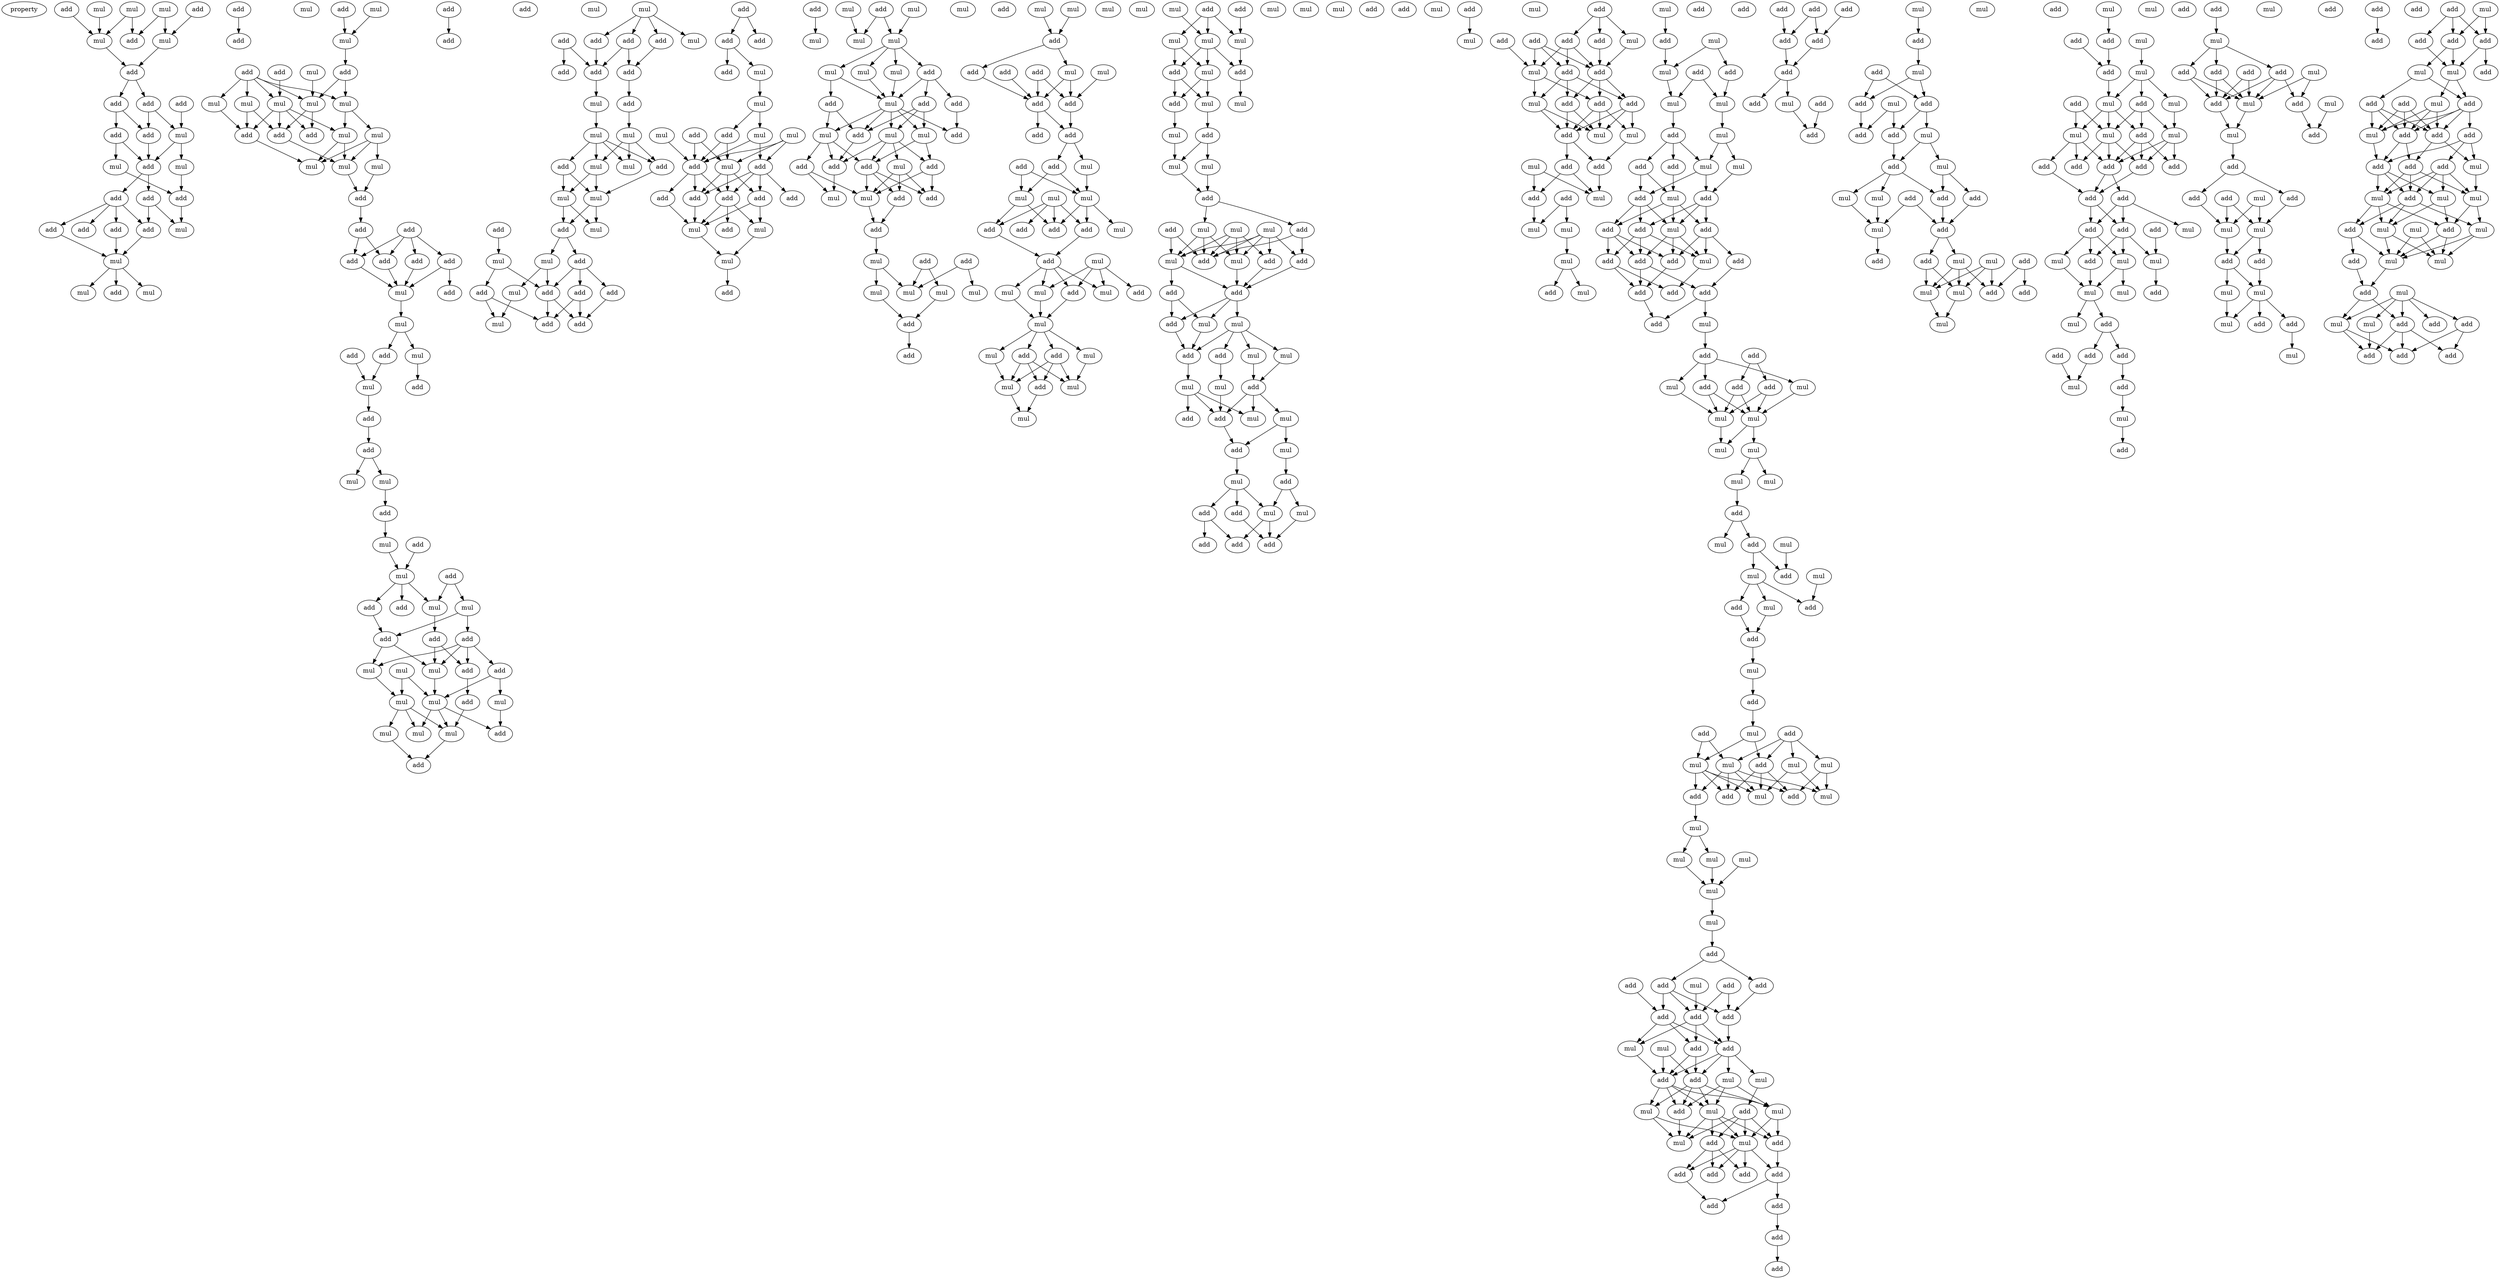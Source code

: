 digraph {
    node [fontcolor=black]
    property [mul=2,lf=1.0]
    0 [ label = add ];
    1 [ label = mul ];
    2 [ label = add ];
    3 [ label = mul ];
    4 [ label = mul ];
    5 [ label = add ];
    6 [ label = mul ];
    7 [ label = mul ];
    8 [ label = add ];
    9 [ label = add ];
    10 [ label = add ];
    11 [ label = add ];
    12 [ label = add ];
    13 [ label = add ];
    14 [ label = add ];
    15 [ label = mul ];
    16 [ label = add ];
    17 [ label = mul ];
    18 [ label = add ];
    19 [ label = mul ];
    20 [ label = add ];
    21 [ label = add ];
    22 [ label = add ];
    23 [ label = add ];
    24 [ label = add ];
    25 [ label = add ];
    26 [ label = mul ];
    27 [ label = add ];
    28 [ label = mul ];
    29 [ label = mul ];
    30 [ label = add ];
    31 [ label = mul ];
    32 [ label = add ];
    33 [ label = mul ];
    34 [ label = mul ];
    35 [ label = mul ];
    36 [ label = mul ];
    37 [ label = add ];
    38 [ label = add ];
    39 [ label = add ];
    40 [ label = mul ];
    41 [ label = mul ];
    42 [ label = mul ];
    43 [ label = mul ];
    44 [ label = mul ];
    45 [ label = add ];
    46 [ label = mul ];
    47 [ label = add ];
    48 [ label = mul ];
    49 [ label = add ];
    50 [ label = mul ];
    51 [ label = mul ];
    52 [ label = mul ];
    53 [ label = add ];
    54 [ label = add ];
    55 [ label = add ];
    56 [ label = add ];
    57 [ label = add ];
    58 [ label = add ];
    59 [ label = add ];
    60 [ label = mul ];
    61 [ label = add ];
    62 [ label = mul ];
    63 [ label = add ];
    64 [ label = mul ];
    65 [ label = add ];
    66 [ label = add ];
    67 [ label = add ];
    68 [ label = mul ];
    69 [ label = add ];
    70 [ label = add ];
    71 [ label = add ];
    72 [ label = mul ];
    73 [ label = add ];
    74 [ label = mul ];
    75 [ label = add ];
    76 [ label = add ];
    77 [ label = mul ];
    78 [ label = mul ];
    79 [ label = mul ];
    80 [ label = add ];
    81 [ label = mul ];
    82 [ label = add ];
    83 [ label = mul ];
    84 [ label = add ];
    85 [ label = add ];
    86 [ label = add ];
    87 [ label = add ];
    88 [ label = mul ];
    89 [ label = mul ];
    90 [ label = mul ];
    91 [ label = add ];
    92 [ label = add ];
    93 [ label = mul ];
    94 [ label = mul ];
    95 [ label = mul ];
    96 [ label = add ];
    97 [ label = mul ];
    98 [ label = mul ];
    99 [ label = mul ];
    100 [ label = add ];
    101 [ label = add ];
    102 [ label = mul ];
    103 [ label = add ];
    104 [ label = add ];
    105 [ label = add ];
    106 [ label = add ];
    107 [ label = mul ];
    108 [ label = add ];
    109 [ label = add ];
    110 [ label = add ];
    111 [ label = mul ];
    112 [ label = add ];
    113 [ label = mul ];
    114 [ label = mul ];
    115 [ label = mul ];
    116 [ label = add ];
    117 [ label = mul ];
    118 [ label = add ];
    119 [ label = mul ];
    120 [ label = mul ];
    121 [ label = add ];
    122 [ label = add ];
    123 [ label = mul ];
    124 [ label = mul ];
    125 [ label = mul ];
    126 [ label = add ];
    127 [ label = mul ];
    128 [ label = add ];
    129 [ label = add ];
    130 [ label = add ];
    131 [ label = add ];
    132 [ label = mul ];
    133 [ label = add ];
    134 [ label = add ];
    135 [ label = add ];
    136 [ label = add ];
    137 [ label = add ];
    138 [ label = add ];
    139 [ label = add ];
    140 [ label = mul ];
    141 [ label = mul ];
    142 [ label = mul ];
    143 [ label = add ];
    144 [ label = mul ];
    145 [ label = add ];
    146 [ label = mul ];
    147 [ label = mul ];
    148 [ label = add ];
    149 [ label = add ];
    150 [ label = mul ];
    151 [ label = add ];
    152 [ label = add ];
    153 [ label = add ];
    154 [ label = add ];
    155 [ label = add ];
    156 [ label = mul ];
    157 [ label = mul ];
    158 [ label = add ];
    159 [ label = mul ];
    160 [ label = add ];
    161 [ label = mul ];
    162 [ label = add ];
    163 [ label = mul ];
    164 [ label = mul ];
    165 [ label = mul ];
    166 [ label = mul ];
    167 [ label = add ];
    168 [ label = mul ];
    169 [ label = mul ];
    170 [ label = add ];
    171 [ label = add ];
    172 [ label = mul ];
    173 [ label = add ];
    174 [ label = add ];
    175 [ label = mul ];
    176 [ label = mul ];
    177 [ label = add ];
    178 [ label = mul ];
    179 [ label = add ];
    180 [ label = add ];
    181 [ label = mul ];
    182 [ label = add ];
    183 [ label = add ];
    184 [ label = add ];
    185 [ label = add ];
    186 [ label = mul ];
    187 [ label = mul ];
    188 [ label = add ];
    189 [ label = mul ];
    190 [ label = mul ];
    191 [ label = add ];
    192 [ label = add ];
    193 [ label = mul ];
    194 [ label = mul ];
    195 [ label = mul ];
    196 [ label = mul ];
    197 [ label = add ];
    198 [ label = add ];
    199 [ label = add ];
    200 [ label = mul ];
    201 [ label = mul ];
    202 [ label = mul ];
    203 [ label = add ];
    204 [ label = add ];
    205 [ label = add ];
    206 [ label = mul ];
    207 [ label = add ];
    208 [ label = mul ];
    209 [ label = add ];
    210 [ label = add ];
    211 [ label = add ];
    212 [ label = add ];
    213 [ label = add ];
    214 [ label = add ];
    215 [ label = mul ];
    216 [ label = mul ];
    217 [ label = mul ];
    218 [ label = mul ];
    219 [ label = mul ];
    220 [ label = add ];
    221 [ label = mul ];
    222 [ label = add ];
    223 [ label = add ];
    224 [ label = add ];
    225 [ label = mul ];
    226 [ label = add ];
    227 [ label = mul ];
    228 [ label = mul ];
    229 [ label = add ];
    230 [ label = add ];
    231 [ label = mul ];
    232 [ label = mul ];
    233 [ label = mul ];
    234 [ label = mul ];
    235 [ label = add ];
    236 [ label = add ];
    237 [ label = mul ];
    238 [ label = mul ];
    239 [ label = add ];
    240 [ label = mul ];
    241 [ label = mul ];
    242 [ label = add ];
    243 [ label = add ];
    244 [ label = mul ];
    245 [ label = mul ];
    246 [ label = mul ];
    247 [ label = mul ];
    248 [ label = add ];
    249 [ label = mul ];
    250 [ label = add ];
    251 [ label = mul ];
    252 [ label = mul ];
    253 [ label = mul ];
    254 [ label = add ];
    255 [ label = add ];
    256 [ label = mul ];
    257 [ label = mul ];
    258 [ label = mul ];
    259 [ label = mul ];
    260 [ label = add ];
    261 [ label = mul ];
    262 [ label = add ];
    263 [ label = mul ];
    264 [ label = mul ];
    265 [ label = add ];
    266 [ label = mul ];
    267 [ label = add ];
    268 [ label = add ];
    269 [ label = add ];
    270 [ label = mul ];
    271 [ label = add ];
    272 [ label = add ];
    273 [ label = mul ];
    274 [ label = mul ];
    275 [ label = add ];
    276 [ label = mul ];
    277 [ label = mul ];
    278 [ label = add ];
    279 [ label = add ];
    280 [ label = add ];
    281 [ label = mul ];
    282 [ label = add ];
    283 [ label = mul ];
    284 [ label = add ];
    285 [ label = mul ];
    286 [ label = add ];
    287 [ label = mul ];
    288 [ label = add ];
    289 [ label = mul ];
    290 [ label = mul ];
    291 [ label = add ];
    292 [ label = add ];
    293 [ label = add ];
    294 [ label = mul ];
    295 [ label = add ];
    296 [ label = mul ];
    297 [ label = add ];
    298 [ label = add ];
    299 [ label = add ];
    300 [ label = mul ];
    301 [ label = add ];
    302 [ label = mul ];
    303 [ label = mul ];
    304 [ label = add ];
    305 [ label = add ];
    306 [ label = add ];
    307 [ label = mul ];
    308 [ label = add ];
    309 [ label = add ];
    310 [ label = add ];
    311 [ label = add ];
    312 [ label = mul ];
    313 [ label = mul ];
    314 [ label = add ];
    315 [ label = add ];
    316 [ label = add ];
    317 [ label = add ];
    318 [ label = mul ];
    319 [ label = mul ];
    320 [ label = mul ];
    321 [ label = add ];
    322 [ label = add ];
    323 [ label = add ];
    324 [ label = mul ];
    325 [ label = add ];
    326 [ label = mul ];
    327 [ label = mul ];
    328 [ label = mul ];
    329 [ label = add ];
    330 [ label = mul ];
    331 [ label = mul ];
    332 [ label = add ];
    333 [ label = mul ];
    334 [ label = add ];
    335 [ label = add ];
    336 [ label = mul ];
    337 [ label = mul ];
    338 [ label = mul ];
    339 [ label = add ];
    340 [ label = mul ];
    341 [ label = add ];
    342 [ label = mul ];
    343 [ label = mul ];
    344 [ label = add ];
    345 [ label = add ];
    346 [ label = mul ];
    347 [ label = add ];
    348 [ label = mul ];
    349 [ label = add ];
    350 [ label = add ];
    351 [ label = add ];
    352 [ label = add ];
    353 [ label = mul ];
    354 [ label = add ];
    355 [ label = add ];
    356 [ label = add ];
    357 [ label = add ];
    358 [ label = add ];
    359 [ label = add ];
    360 [ label = mul ];
    361 [ label = add ];
    362 [ label = add ];
    363 [ label = add ];
    364 [ label = add ];
    365 [ label = add ];
    366 [ label = add ];
    367 [ label = mul ];
    368 [ label = mul ];
    369 [ label = mul ];
    370 [ label = mul ];
    371 [ label = mul ];
    372 [ label = mul ];
    373 [ label = mul ];
    374 [ label = mul ];
    375 [ label = add ];
    376 [ label = mul ];
    377 [ label = mul ];
    378 [ label = add ];
    379 [ label = mul ];
    380 [ label = mul ];
    381 [ label = add ];
    382 [ label = add ];
    383 [ label = mul ];
    384 [ label = add ];
    385 [ label = add ];
    386 [ label = add ];
    387 [ label = mul ];
    388 [ label = add ];
    389 [ label = add ];
    390 [ label = add ];
    391 [ label = mul ];
    392 [ label = add ];
    393 [ label = mul ];
    394 [ label = mul ];
    395 [ label = mul ];
    396 [ label = mul ];
    397 [ label = add ];
    398 [ label = add ];
    399 [ label = mul ];
    400 [ label = add ];
    401 [ label = mul ];
    402 [ label = mul ];
    403 [ label = mul ];
    404 [ label = mul ];
    405 [ label = mul ];
    406 [ label = mul ];
    407 [ label = add ];
    408 [ label = mul ];
    409 [ label = add ];
    410 [ label = add ];
    411 [ label = mul ];
    412 [ label = add ];
    413 [ label = add ];
    414 [ label = add ];
    415 [ label = add ];
    416 [ label = add ];
    417 [ label = add ];
    418 [ label = mul ];
    419 [ label = mul ];
    420 [ label = add ];
    421 [ label = add ];
    422 [ label = mul ];
    423 [ label = add ];
    424 [ label = mul ];
    425 [ label = add ];
    426 [ label = add ];
    427 [ label = mul ];
    428 [ label = mul ];
    429 [ label = add ];
    430 [ label = mul ];
    431 [ label = mul ];
    432 [ label = add ];
    433 [ label = add ];
    434 [ label = mul ];
    435 [ label = add ];
    436 [ label = add ];
    437 [ label = add ];
    438 [ label = add ];
    439 [ label = add ];
    440 [ label = add ];
    441 [ label = add ];
    442 [ label = add ];
    443 [ label = add ];
    444 [ label = add ];
    445 [ label = add ];
    446 [ label = add ];
    447 [ label = add ];
    448 [ label = add ];
    449 [ label = add ];
    450 [ label = add ];
    451 [ label = mul ];
    452 [ label = mul ];
    453 [ label = add ];
    454 [ label = add ];
    455 [ label = add ];
    456 [ label = mul ];
    457 [ label = mul ];
    458 [ label = add ];
    459 [ label = add ];
    460 [ label = add ];
    461 [ label = mul ];
    462 [ label = add ];
    463 [ label = mul ];
    464 [ label = add ];
    465 [ label = add ];
    466 [ label = mul ];
    467 [ label = mul ];
    468 [ label = add ];
    469 [ label = add ];
    470 [ label = mul ];
    471 [ label = add ];
    472 [ label = add ];
    473 [ label = mul ];
    474 [ label = add ];
    475 [ label = mul ];
    476 [ label = mul ];
    477 [ label = add ];
    478 [ label = add ];
    479 [ label = mul ];
    480 [ label = add ];
    481 [ label = add ];
    482 [ label = mul ];
    483 [ label = mul ];
    484 [ label = mul ];
    485 [ label = mul ];
    486 [ label = add ];
    487 [ label = mul ];
    488 [ label = add ];
    489 [ label = add ];
    490 [ label = mul ];
    491 [ label = mul ];
    492 [ label = add ];
    493 [ label = mul ];
    494 [ label = add ];
    495 [ label = mul ];
    496 [ label = add ];
    497 [ label = mul ];
    498 [ label = mul ];
    499 [ label = add ];
    500 [ label = add ];
    501 [ label = add ];
    502 [ label = add ];
    503 [ label = add ];
    504 [ label = add ];
    505 [ label = add ];
    506 [ label = mul ];
    507 [ label = add ];
    508 [ label = add ];
    509 [ label = add ];
    510 [ label = mul ];
    511 [ label = mul ];
    512 [ label = add ];
    513 [ label = mul ];
    514 [ label = mul ];
    515 [ label = mul ];
    516 [ label = add ];
    517 [ label = mul ];
    518 [ label = add ];
    519 [ label = add ];
    520 [ label = add ];
    521 [ label = add ];
    522 [ label = add ];
    523 [ label = mul ];
    524 [ label = add ];
    525 [ label = mul ];
    526 [ label = add ];
    527 [ label = add ];
    528 [ label = mul ];
    529 [ label = add ];
    530 [ label = add ];
    531 [ label = add ];
    532 [ label = add ];
    533 [ label = mul ];
    534 [ label = add ];
    535 [ label = add ];
    536 [ label = mul ];
    537 [ label = mul ];
    538 [ label = add ];
    539 [ label = mul ];
    540 [ label = add ];
    541 [ label = add ];
    542 [ label = mul ];
    543 [ label = add ];
    544 [ label = add ];
    545 [ label = mul ];
    546 [ label = mul ];
    547 [ label = add ];
    548 [ label = add ];
    549 [ label = mul ];
    550 [ label = mul ];
    551 [ label = mul ];
    552 [ label = mul ];
    553 [ label = add ];
    554 [ label = add ];
    555 [ label = mul ];
    556 [ label = add ];
    557 [ label = add ];
    558 [ label = add ];
    559 [ label = add ];
    560 [ label = add ];
    561 [ label = mul ];
    562 [ label = add ];
    563 [ label = add ];
    564 [ label = add ];
    565 [ label = mul ];
    566 [ label = mul ];
    567 [ label = add ];
    568 [ label = add ];
    569 [ label = add ];
    570 [ label = add ];
    571 [ label = mul ];
    572 [ label = mul ];
    573 [ label = add ];
    574 [ label = add ];
    575 [ label = add ];
    576 [ label = mul ];
    577 [ label = add ];
    578 [ label = add ];
    579 [ label = add ];
    580 [ label = mul ];
    581 [ label = add ];
    582 [ label = mul ];
    583 [ label = mul ];
    584 [ label = mul ];
    585 [ label = mul ];
    586 [ label = mul ];
    587 [ label = add ];
    588 [ label = add ];
    589 [ label = mul ];
    590 [ label = add ];
    591 [ label = mul ];
    592 [ label = add ];
    593 [ label = mul ];
    594 [ label = add ];
    595 [ label = mul ];
    596 [ label = add ];
    597 [ label = add ];
    598 [ label = mul ];
    599 [ label = add ];
    600 [ label = add ];
    601 [ label = add ];
    0 -> 6 [ name = 0 ];
    1 -> 7 [ name = 1 ];
    2 -> 7 [ name = 2 ];
    3 -> 5 [ name = 3 ];
    3 -> 6 [ name = 4 ];
    4 -> 5 [ name = 5 ];
    4 -> 7 [ name = 6 ];
    6 -> 8 [ name = 7 ];
    7 -> 8 [ name = 8 ];
    8 -> 10 [ name = 9 ];
    8 -> 11 [ name = 10 ];
    9 -> 15 [ name = 11 ];
    10 -> 14 [ name = 12 ];
    10 -> 16 [ name = 13 ];
    11 -> 14 [ name = 14 ];
    11 -> 15 [ name = 15 ];
    12 -> 13 [ name = 16 ];
    14 -> 18 [ name = 17 ];
    15 -> 18 [ name = 18 ];
    15 -> 19 [ name = 19 ];
    16 -> 17 [ name = 20 ];
    16 -> 18 [ name = 21 ];
    17 -> 21 [ name = 22 ];
    18 -> 20 [ name = 23 ];
    18 -> 22 [ name = 24 ];
    19 -> 21 [ name = 25 ];
    20 -> 23 [ name = 26 ];
    20 -> 26 [ name = 27 ];
    21 -> 26 [ name = 28 ];
    22 -> 23 [ name = 29 ];
    22 -> 24 [ name = 30 ];
    22 -> 25 [ name = 31 ];
    22 -> 27 [ name = 32 ];
    23 -> 28 [ name = 33 ];
    24 -> 28 [ name = 34 ];
    25 -> 28 [ name = 35 ];
    28 -> 31 [ name = 36 ];
    28 -> 32 [ name = 37 ];
    28 -> 33 [ name = 38 ];
    30 -> 35 [ name = 39 ];
    34 -> 35 [ name = 40 ];
    35 -> 37 [ name = 41 ];
    36 -> 43 [ name = 42 ];
    37 -> 41 [ name = 43 ];
    37 -> 43 [ name = 44 ];
    38 -> 42 [ name = 45 ];
    39 -> 40 [ name = 46 ];
    39 -> 41 [ name = 47 ];
    39 -> 42 [ name = 48 ];
    39 -> 43 [ name = 49 ];
    39 -> 44 [ name = 50 ];
    40 -> 49 [ name = 51 ];
    41 -> 46 [ name = 52 ];
    41 -> 48 [ name = 53 ];
    42 -> 45 [ name = 54 ];
    42 -> 47 [ name = 55 ];
    42 -> 48 [ name = 56 ];
    42 -> 49 [ name = 57 ];
    43 -> 45 [ name = 58 ];
    43 -> 47 [ name = 59 ];
    44 -> 47 [ name = 60 ];
    44 -> 49 [ name = 61 ];
    46 -> 50 [ name = 62 ];
    46 -> 51 [ name = 63 ];
    46 -> 52 [ name = 64 ];
    47 -> 52 [ name = 65 ];
    48 -> 50 [ name = 66 ];
    48 -> 52 [ name = 67 ];
    49 -> 50 [ name = 68 ];
    51 -> 53 [ name = 69 ];
    52 -> 53 [ name = 70 ];
    53 -> 54 [ name = 71 ];
    54 -> 57 [ name = 72 ];
    54 -> 59 [ name = 73 ];
    55 -> 56 [ name = 74 ];
    55 -> 57 [ name = 75 ];
    55 -> 58 [ name = 76 ];
    55 -> 59 [ name = 77 ];
    56 -> 60 [ name = 78 ];
    57 -> 60 [ name = 79 ];
    58 -> 60 [ name = 80 ];
    58 -> 61 [ name = 81 ];
    59 -> 60 [ name = 82 ];
    60 -> 62 [ name = 83 ];
    62 -> 64 [ name = 84 ];
    62 -> 66 [ name = 85 ];
    63 -> 68 [ name = 86 ];
    64 -> 67 [ name = 87 ];
    65 -> 69 [ name = 88 ];
    66 -> 68 [ name = 89 ];
    68 -> 70 [ name = 90 ];
    70 -> 71 [ name = 91 ];
    71 -> 72 [ name = 92 ];
    71 -> 74 [ name = 93 ];
    74 -> 75 [ name = 94 ];
    75 -> 77 [ name = 95 ];
    76 -> 79 [ name = 96 ];
    77 -> 79 [ name = 97 ];
    79 -> 81 [ name = 98 ];
    79 -> 82 [ name = 99 ];
    79 -> 84 [ name = 100 ];
    80 -> 81 [ name = 101 ];
    80 -> 83 [ name = 102 ];
    81 -> 87 [ name = 103 ];
    83 -> 85 [ name = 104 ];
    83 -> 86 [ name = 105 ];
    84 -> 86 [ name = 106 ];
    85 -> 89 [ name = 107 ];
    85 -> 90 [ name = 108 ];
    85 -> 91 [ name = 109 ];
    85 -> 92 [ name = 110 ];
    86 -> 89 [ name = 111 ];
    86 -> 90 [ name = 112 ];
    87 -> 89 [ name = 113 ];
    87 -> 92 [ name = 114 ];
    88 -> 93 [ name = 115 ];
    88 -> 94 [ name = 116 ];
    89 -> 93 [ name = 117 ];
    90 -> 94 [ name = 118 ];
    91 -> 93 [ name = 119 ];
    91 -> 95 [ name = 120 ];
    92 -> 96 [ name = 121 ];
    93 -> 97 [ name = 122 ];
    93 -> 98 [ name = 123 ];
    93 -> 100 [ name = 124 ];
    94 -> 97 [ name = 125 ];
    94 -> 98 [ name = 126 ];
    94 -> 99 [ name = 127 ];
    95 -> 100 [ name = 128 ];
    96 -> 97 [ name = 129 ];
    97 -> 101 [ name = 130 ];
    99 -> 101 [ name = 131 ];
    102 -> 103 [ name = 132 ];
    102 -> 104 [ name = 133 ];
    102 -> 105 [ name = 134 ];
    102 -> 107 [ name = 135 ];
    103 -> 108 [ name = 136 ];
    104 -> 109 [ name = 137 ];
    105 -> 108 [ name = 138 ];
    105 -> 109 [ name = 139 ];
    106 -> 109 [ name = 140 ];
    106 -> 110 [ name = 141 ];
    108 -> 112 [ name = 142 ];
    109 -> 111 [ name = 143 ];
    111 -> 114 [ name = 144 ];
    112 -> 113 [ name = 145 ];
    113 -> 115 [ name = 146 ];
    113 -> 116 [ name = 147 ];
    113 -> 117 [ name = 148 ];
    114 -> 115 [ name = 149 ];
    114 -> 116 [ name = 150 ];
    114 -> 117 [ name = 151 ];
    114 -> 118 [ name = 152 ];
    116 -> 120 [ name = 153 ];
    117 -> 119 [ name = 154 ];
    117 -> 120 [ name = 155 ];
    118 -> 119 [ name = 156 ];
    118 -> 120 [ name = 157 ];
    119 -> 122 [ name = 158 ];
    119 -> 123 [ name = 159 ];
    120 -> 122 [ name = 160 ];
    120 -> 123 [ name = 161 ];
    121 -> 125 [ name = 162 ];
    122 -> 124 [ name = 163 ];
    122 -> 126 [ name = 164 ];
    124 -> 127 [ name = 165 ];
    124 -> 131 [ name = 166 ];
    125 -> 130 [ name = 167 ];
    125 -> 131 [ name = 168 ];
    126 -> 128 [ name = 169 ];
    126 -> 129 [ name = 170 ];
    126 -> 131 [ name = 171 ];
    127 -> 132 [ name = 172 ];
    128 -> 133 [ name = 173 ];
    129 -> 133 [ name = 174 ];
    129 -> 134 [ name = 175 ];
    130 -> 132 [ name = 176 ];
    130 -> 134 [ name = 177 ];
    131 -> 133 [ name = 178 ];
    131 -> 134 [ name = 179 ];
    135 -> 136 [ name = 180 ];
    135 -> 137 [ name = 181 ];
    136 -> 139 [ name = 182 ];
    136 -> 140 [ name = 183 ];
    138 -> 141 [ name = 184 ];
    140 -> 142 [ name = 185 ];
    142 -> 143 [ name = 186 ];
    142 -> 147 [ name = 187 ];
    143 -> 149 [ name = 188 ];
    143 -> 150 [ name = 189 ];
    144 -> 149 [ name = 190 ];
    145 -> 149 [ name = 191 ];
    145 -> 150 [ name = 192 ];
    146 -> 148 [ name = 193 ];
    146 -> 149 [ name = 194 ];
    146 -> 150 [ name = 195 ];
    147 -> 148 [ name = 196 ];
    147 -> 149 [ name = 197 ];
    148 -> 151 [ name = 198 ];
    148 -> 152 [ name = 199 ];
    148 -> 153 [ name = 200 ];
    148 -> 155 [ name = 201 ];
    149 -> 152 [ name = 202 ];
    149 -> 154 [ name = 203 ];
    149 -> 155 [ name = 204 ];
    150 -> 152 [ name = 205 ];
    150 -> 153 [ name = 206 ];
    150 -> 155 [ name = 207 ];
    152 -> 156 [ name = 208 ];
    152 -> 157 [ name = 209 ];
    152 -> 158 [ name = 210 ];
    153 -> 156 [ name = 211 ];
    153 -> 157 [ name = 212 ];
    154 -> 157 [ name = 213 ];
    155 -> 157 [ name = 214 ];
    156 -> 159 [ name = 215 ];
    157 -> 159 [ name = 216 ];
    159 -> 162 [ name = 217 ];
    160 -> 164 [ name = 218 ];
    160 -> 165 [ name = 219 ];
    161 -> 165 [ name = 220 ];
    163 -> 164 [ name = 221 ];
    165 -> 166 [ name = 222 ];
    165 -> 167 [ name = 223 ];
    165 -> 168 [ name = 224 ];
    165 -> 169 [ name = 225 ];
    166 -> 172 [ name = 226 ];
    167 -> 170 [ name = 227 ];
    167 -> 171 [ name = 228 ];
    167 -> 172 [ name = 229 ];
    168 -> 172 [ name = 230 ];
    169 -> 172 [ name = 231 ];
    169 -> 173 [ name = 232 ];
    170 -> 177 [ name = 233 ];
    171 -> 174 [ name = 234 ];
    171 -> 176 [ name = 235 ];
    171 -> 178 [ name = 236 ];
    172 -> 174 [ name = 237 ];
    172 -> 175 [ name = 238 ];
    172 -> 176 [ name = 239 ];
    172 -> 177 [ name = 240 ];
    172 -> 178 [ name = 241 ];
    173 -> 174 [ name = 242 ];
    173 -> 175 [ name = 243 ];
    174 -> 182 [ name = 244 ];
    175 -> 180 [ name = 245 ];
    175 -> 182 [ name = 246 ];
    175 -> 183 [ name = 247 ];
    176 -> 179 [ name = 248 ];
    176 -> 183 [ name = 249 ];
    178 -> 179 [ name = 250 ];
    178 -> 181 [ name = 251 ];
    178 -> 182 [ name = 252 ];
    178 -> 183 [ name = 253 ];
    179 -> 184 [ name = 254 ];
    179 -> 187 [ name = 255 ];
    180 -> 186 [ name = 256 ];
    180 -> 187 [ name = 257 ];
    181 -> 184 [ name = 258 ];
    181 -> 185 [ name = 259 ];
    181 -> 187 [ name = 260 ];
    182 -> 186 [ name = 261 ];
    183 -> 184 [ name = 262 ];
    183 -> 185 [ name = 263 ];
    183 -> 187 [ name = 264 ];
    185 -> 188 [ name = 265 ];
    187 -> 188 [ name = 266 ];
    188 -> 190 [ name = 267 ];
    190 -> 193 [ name = 268 ];
    190 -> 196 [ name = 269 ];
    191 -> 195 [ name = 270 ];
    191 -> 196 [ name = 271 ];
    192 -> 194 [ name = 272 ];
    192 -> 196 [ name = 273 ];
    193 -> 198 [ name = 274 ];
    195 -> 198 [ name = 275 ];
    198 -> 199 [ name = 276 ];
    200 -> 203 [ name = 277 ];
    202 -> 203 [ name = 278 ];
    203 -> 205 [ name = 279 ];
    203 -> 208 [ name = 280 ];
    204 -> 209 [ name = 281 ];
    205 -> 209 [ name = 282 ];
    206 -> 210 [ name = 283 ];
    207 -> 209 [ name = 284 ];
    207 -> 210 [ name = 285 ];
    208 -> 209 [ name = 286 ];
    208 -> 210 [ name = 287 ];
    209 -> 211 [ name = 288 ];
    209 -> 212 [ name = 289 ];
    210 -> 211 [ name = 290 ];
    211 -> 213 [ name = 291 ];
    211 -> 216 [ name = 292 ];
    213 -> 217 [ name = 293 ];
    213 -> 219 [ name = 294 ];
    214 -> 217 [ name = 295 ];
    214 -> 219 [ name = 296 ];
    216 -> 217 [ name = 297 ];
    217 -> 220 [ name = 298 ];
    217 -> 221 [ name = 299 ];
    217 -> 223 [ name = 300 ];
    218 -> 220 [ name = 301 ];
    218 -> 222 [ name = 302 ];
    218 -> 223 [ name = 303 ];
    218 -> 224 [ name = 304 ];
    219 -> 222 [ name = 305 ];
    219 -> 223 [ name = 306 ];
    220 -> 226 [ name = 307 ];
    222 -> 226 [ name = 308 ];
    225 -> 228 [ name = 309 ];
    225 -> 229 [ name = 310 ];
    225 -> 230 [ name = 311 ];
    225 -> 231 [ name = 312 ];
    226 -> 227 [ name = 313 ];
    226 -> 228 [ name = 314 ];
    226 -> 229 [ name = 315 ];
    226 -> 231 [ name = 316 ];
    227 -> 232 [ name = 317 ];
    228 -> 232 [ name = 318 ];
    229 -> 232 [ name = 319 ];
    232 -> 233 [ name = 320 ];
    232 -> 234 [ name = 321 ];
    232 -> 235 [ name = 322 ];
    232 -> 236 [ name = 323 ];
    233 -> 238 [ name = 324 ];
    234 -> 237 [ name = 325 ];
    235 -> 237 [ name = 326 ];
    235 -> 238 [ name = 327 ];
    235 -> 239 [ name = 328 ];
    236 -> 237 [ name = 329 ];
    236 -> 238 [ name = 330 ];
    236 -> 239 [ name = 331 ];
    238 -> 240 [ name = 332 ];
    239 -> 240 [ name = 333 ];
    241 -> 246 [ name = 334 ];
    242 -> 244 [ name = 335 ];
    243 -> 244 [ name = 336 ];
    243 -> 246 [ name = 337 ];
    243 -> 247 [ name = 338 ];
    244 -> 250 [ name = 339 ];
    246 -> 248 [ name = 340 ];
    246 -> 249 [ name = 341 ];
    246 -> 250 [ name = 342 ];
    247 -> 248 [ name = 343 ];
    247 -> 249 [ name = 344 ];
    248 -> 253 [ name = 345 ];
    248 -> 254 [ name = 346 ];
    249 -> 253 [ name = 347 ];
    249 -> 254 [ name = 348 ];
    250 -> 251 [ name = 349 ];
    253 -> 255 [ name = 350 ];
    254 -> 256 [ name = 351 ];
    255 -> 257 [ name = 352 ];
    255 -> 258 [ name = 353 ];
    256 -> 257 [ name = 354 ];
    257 -> 260 [ name = 355 ];
    258 -> 260 [ name = 356 ];
    260 -> 262 [ name = 357 ];
    260 -> 264 [ name = 358 ];
    261 -> 266 [ name = 359 ];
    261 -> 267 [ name = 360 ];
    261 -> 268 [ name = 361 ];
    261 -> 269 [ name = 362 ];
    261 -> 270 [ name = 363 ];
    262 -> 267 [ name = 364 ];
    262 -> 268 [ name = 365 ];
    263 -> 266 [ name = 366 ];
    263 -> 267 [ name = 367 ];
    263 -> 269 [ name = 368 ];
    263 -> 270 [ name = 369 ];
    264 -> 266 [ name = 370 ];
    264 -> 267 [ name = 371 ];
    264 -> 270 [ name = 372 ];
    265 -> 266 [ name = 373 ];
    265 -> 267 [ name = 374 ];
    266 -> 271 [ name = 375 ];
    266 -> 272 [ name = 376 ];
    268 -> 271 [ name = 377 ];
    269 -> 271 [ name = 378 ];
    270 -> 271 [ name = 379 ];
    271 -> 273 [ name = 380 ];
    271 -> 274 [ name = 381 ];
    271 -> 275 [ name = 382 ];
    272 -> 274 [ name = 383 ];
    272 -> 275 [ name = 384 ];
    273 -> 276 [ name = 385 ];
    273 -> 277 [ name = 386 ];
    273 -> 278 [ name = 387 ];
    273 -> 279 [ name = 388 ];
    274 -> 279 [ name = 389 ];
    275 -> 279 [ name = 390 ];
    276 -> 282 [ name = 391 ];
    277 -> 282 [ name = 392 ];
    278 -> 283 [ name = 393 ];
    279 -> 281 [ name = 394 ];
    281 -> 284 [ name = 395 ];
    281 -> 286 [ name = 396 ];
    281 -> 287 [ name = 397 ];
    282 -> 285 [ name = 398 ];
    282 -> 286 [ name = 399 ];
    282 -> 287 [ name = 400 ];
    283 -> 286 [ name = 401 ];
    285 -> 288 [ name = 402 ];
    285 -> 289 [ name = 403 ];
    286 -> 288 [ name = 404 ];
    288 -> 290 [ name = 405 ];
    289 -> 291 [ name = 406 ];
    290 -> 292 [ name = 407 ];
    290 -> 295 [ name = 408 ];
    290 -> 296 [ name = 409 ];
    291 -> 294 [ name = 410 ];
    291 -> 296 [ name = 411 ];
    292 -> 298 [ name = 412 ];
    292 -> 299 [ name = 413 ];
    294 -> 297 [ name = 414 ];
    295 -> 297 [ name = 415 ];
    296 -> 297 [ name = 416 ];
    296 -> 299 [ name = 417 ];
    301 -> 302 [ name = 418 ];
    304 -> 305 [ name = 419 ];
    304 -> 306 [ name = 420 ];
    304 -> 307 [ name = 421 ];
    305 -> 310 [ name = 422 ];
    305 -> 311 [ name = 423 ];
    305 -> 312 [ name = 424 ];
    306 -> 311 [ name = 425 ];
    307 -> 311 [ name = 426 ];
    308 -> 310 [ name = 427 ];
    308 -> 311 [ name = 428 ];
    308 -> 312 [ name = 429 ];
    309 -> 312 [ name = 430 ];
    310 -> 313 [ name = 431 ];
    310 -> 314 [ name = 432 ];
    310 -> 316 [ name = 433 ];
    311 -> 314 [ name = 434 ];
    311 -> 315 [ name = 435 ];
    311 -> 316 [ name = 436 ];
    312 -> 313 [ name = 437 ];
    312 -> 315 [ name = 438 ];
    313 -> 317 [ name = 439 ];
    313 -> 318 [ name = 440 ];
    314 -> 317 [ name = 441 ];
    314 -> 318 [ name = 442 ];
    315 -> 317 [ name = 443 ];
    315 -> 318 [ name = 444 ];
    315 -> 319 [ name = 445 ];
    316 -> 317 [ name = 446 ];
    316 -> 318 [ name = 447 ];
    316 -> 319 [ name = 448 ];
    317 -> 321 [ name = 449 ];
    317 -> 322 [ name = 450 ];
    319 -> 322 [ name = 451 ];
    320 -> 323 [ name = 452 ];
    320 -> 324 [ name = 453 ];
    321 -> 323 [ name = 454 ];
    321 -> 324 [ name = 455 ];
    322 -> 324 [ name = 456 ];
    323 -> 326 [ name = 457 ];
    325 -> 326 [ name = 458 ];
    325 -> 327 [ name = 459 ];
    327 -> 328 [ name = 460 ];
    328 -> 329 [ name = 461 ];
    328 -> 330 [ name = 462 ];
    331 -> 332 [ name = 463 ];
    332 -> 336 [ name = 464 ];
    333 -> 335 [ name = 465 ];
    333 -> 336 [ name = 466 ];
    334 -> 337 [ name = 467 ];
    334 -> 338 [ name = 468 ];
    335 -> 337 [ name = 469 ];
    336 -> 338 [ name = 470 ];
    337 -> 340 [ name = 471 ];
    338 -> 339 [ name = 472 ];
    339 -> 341 [ name = 473 ];
    339 -> 342 [ name = 474 ];
    339 -> 344 [ name = 475 ];
    340 -> 342 [ name = 476 ];
    340 -> 343 [ name = 477 ];
    341 -> 345 [ name = 478 ];
    341 -> 346 [ name = 479 ];
    342 -> 345 [ name = 480 ];
    342 -> 347 [ name = 481 ];
    343 -> 347 [ name = 482 ];
    344 -> 346 [ name = 483 ];
    345 -> 348 [ name = 484 ];
    345 -> 349 [ name = 485 ];
    345 -> 351 [ name = 486 ];
    346 -> 348 [ name = 487 ];
    346 -> 349 [ name = 488 ];
    346 -> 350 [ name = 489 ];
    347 -> 348 [ name = 490 ];
    347 -> 350 [ name = 491 ];
    347 -> 351 [ name = 492 ];
    348 -> 352 [ name = 493 ];
    348 -> 353 [ name = 494 ];
    348 -> 356 [ name = 495 ];
    349 -> 352 [ name = 496 ];
    349 -> 355 [ name = 497 ];
    349 -> 356 [ name = 498 ];
    350 -> 352 [ name = 499 ];
    350 -> 353 [ name = 500 ];
    350 -> 354 [ name = 501 ];
    351 -> 353 [ name = 502 ];
    351 -> 355 [ name = 503 ];
    351 -> 356 [ name = 504 ];
    352 -> 359 [ name = 505 ];
    353 -> 357 [ name = 506 ];
    354 -> 358 [ name = 507 ];
    355 -> 357 [ name = 508 ];
    355 -> 359 [ name = 509 ];
    356 -> 358 [ name = 510 ];
    356 -> 359 [ name = 511 ];
    358 -> 360 [ name = 512 ];
    358 -> 361 [ name = 513 ];
    359 -> 361 [ name = 514 ];
    360 -> 363 [ name = 515 ];
    362 -> 364 [ name = 516 ];
    362 -> 365 [ name = 517 ];
    363 -> 366 [ name = 518 ];
    363 -> 367 [ name = 519 ];
    363 -> 368 [ name = 520 ];
    364 -> 369 [ name = 521 ];
    364 -> 370 [ name = 522 ];
    365 -> 369 [ name = 523 ];
    365 -> 370 [ name = 524 ];
    366 -> 369 [ name = 525 ];
    366 -> 370 [ name = 526 ];
    367 -> 370 [ name = 527 ];
    368 -> 369 [ name = 528 ];
    369 -> 371 [ name = 529 ];
    369 -> 372 [ name = 530 ];
    370 -> 371 [ name = 531 ];
    372 -> 373 [ name = 532 ];
    372 -> 374 [ name = 533 ];
    373 -> 375 [ name = 534 ];
    375 -> 376 [ name = 535 ];
    375 -> 378 [ name = 536 ];
    377 -> 381 [ name = 537 ];
    378 -> 380 [ name = 538 ];
    378 -> 381 [ name = 539 ];
    379 -> 384 [ name = 540 ];
    380 -> 382 [ name = 541 ];
    380 -> 383 [ name = 542 ];
    380 -> 384 [ name = 543 ];
    382 -> 385 [ name = 544 ];
    383 -> 385 [ name = 545 ];
    385 -> 387 [ name = 546 ];
    387 -> 388 [ name = 547 ];
    388 -> 391 [ name = 548 ];
    389 -> 393 [ name = 549 ];
    389 -> 396 [ name = 550 ];
    390 -> 392 [ name = 551 ];
    390 -> 394 [ name = 552 ];
    390 -> 395 [ name = 553 ];
    390 -> 396 [ name = 554 ];
    391 -> 392 [ name = 555 ];
    391 -> 393 [ name = 556 ];
    392 -> 397 [ name = 557 ];
    392 -> 398 [ name = 558 ];
    392 -> 401 [ name = 559 ];
    393 -> 397 [ name = 560 ];
    393 -> 398 [ name = 561 ];
    393 -> 400 [ name = 562 ];
    393 -> 401 [ name = 563 ];
    394 -> 399 [ name = 564 ];
    394 -> 401 [ name = 565 ];
    395 -> 397 [ name = 566 ];
    395 -> 399 [ name = 567 ];
    396 -> 398 [ name = 568 ];
    396 -> 399 [ name = 569 ];
    396 -> 400 [ name = 570 ];
    396 -> 401 [ name = 571 ];
    400 -> 402 [ name = 572 ];
    402 -> 403 [ name = 573 ];
    402 -> 405 [ name = 574 ];
    403 -> 406 [ name = 575 ];
    404 -> 406 [ name = 576 ];
    405 -> 406 [ name = 577 ];
    406 -> 408 [ name = 578 ];
    408 -> 409 [ name = 579 ];
    409 -> 412 [ name = 580 ];
    409 -> 414 [ name = 581 ];
    410 -> 415 [ name = 582 ];
    410 -> 416 [ name = 583 ];
    411 -> 416 [ name = 584 ];
    412 -> 415 [ name = 585 ];
    413 -> 417 [ name = 586 ];
    414 -> 415 [ name = 587 ];
    414 -> 416 [ name = 588 ];
    414 -> 417 [ name = 589 ];
    415 -> 420 [ name = 590 ];
    416 -> 419 [ name = 591 ];
    416 -> 420 [ name = 592 ];
    416 -> 421 [ name = 593 ];
    417 -> 419 [ name = 594 ];
    417 -> 420 [ name = 595 ];
    417 -> 421 [ name = 596 ];
    418 -> 423 [ name = 597 ];
    418 -> 425 [ name = 598 ];
    419 -> 423 [ name = 599 ];
    420 -> 422 [ name = 600 ];
    420 -> 423 [ name = 601 ];
    420 -> 424 [ name = 602 ];
    420 -> 425 [ name = 603 ];
    421 -> 423 [ name = 604 ];
    421 -> 425 [ name = 605 ];
    422 -> 428 [ name = 606 ];
    422 -> 429 [ name = 607 ];
    422 -> 430 [ name = 608 ];
    423 -> 427 [ name = 609 ];
    423 -> 428 [ name = 610 ];
    423 -> 429 [ name = 611 ];
    423 -> 430 [ name = 612 ];
    424 -> 426 [ name = 613 ];
    425 -> 427 [ name = 614 ];
    425 -> 428 [ name = 615 ];
    425 -> 429 [ name = 616 ];
    425 -> 430 [ name = 617 ];
    426 -> 431 [ name = 618 ];
    426 -> 432 [ name = 619 ];
    426 -> 433 [ name = 620 ];
    426 -> 434 [ name = 621 ];
    427 -> 431 [ name = 622 ];
    427 -> 434 [ name = 623 ];
    428 -> 431 [ name = 624 ];
    428 -> 432 [ name = 625 ];
    428 -> 433 [ name = 626 ];
    428 -> 434 [ name = 627 ];
    429 -> 431 [ name = 628 ];
    430 -> 433 [ name = 629 ];
    430 -> 434 [ name = 630 ];
    432 -> 435 [ name = 631 ];
    432 -> 436 [ name = 632 ];
    432 -> 438 [ name = 633 ];
    433 -> 437 [ name = 634 ];
    434 -> 435 [ name = 635 ];
    434 -> 436 [ name = 636 ];
    434 -> 437 [ name = 637 ];
    434 -> 438 [ name = 638 ];
    436 -> 440 [ name = 639 ];
    437 -> 439 [ name = 640 ];
    437 -> 440 [ name = 641 ];
    439 -> 441 [ name = 642 ];
    441 -> 445 [ name = 643 ];
    442 -> 446 [ name = 644 ];
    442 -> 447 [ name = 645 ];
    443 -> 446 [ name = 646 ];
    444 -> 447 [ name = 647 ];
    446 -> 448 [ name = 648 ];
    447 -> 448 [ name = 649 ];
    448 -> 450 [ name = 650 ];
    448 -> 452 [ name = 651 ];
    449 -> 453 [ name = 652 ];
    451 -> 454 [ name = 653 ];
    452 -> 453 [ name = 654 ];
    454 -> 456 [ name = 655 ];
    455 -> 458 [ name = 656 ];
    455 -> 460 [ name = 657 ];
    456 -> 458 [ name = 658 ];
    456 -> 460 [ name = 659 ];
    458 -> 462 [ name = 660 ];
    458 -> 463 [ name = 661 ];
    460 -> 464 [ name = 662 ];
    461 -> 462 [ name = 663 ];
    461 -> 464 [ name = 664 ];
    462 -> 465 [ name = 665 ];
    463 -> 465 [ name = 666 ];
    463 -> 466 [ name = 667 ];
    465 -> 467 [ name = 668 ];
    465 -> 468 [ name = 669 ];
    465 -> 470 [ name = 670 ];
    466 -> 468 [ name = 671 ];
    466 -> 471 [ name = 672 ];
    467 -> 473 [ name = 673 ];
    468 -> 472 [ name = 674 ];
    469 -> 472 [ name = 675 ];
    469 -> 473 [ name = 676 ];
    470 -> 473 [ name = 677 ];
    471 -> 472 [ name = 678 ];
    472 -> 476 [ name = 679 ];
    472 -> 477 [ name = 680 ];
    473 -> 478 [ name = 681 ];
    474 -> 480 [ name = 682 ];
    474 -> 481 [ name = 683 ];
    475 -> 479 [ name = 684 ];
    475 -> 480 [ name = 685 ];
    475 -> 482 [ name = 686 ];
    476 -> 479 [ name = 687 ];
    476 -> 480 [ name = 688 ];
    476 -> 482 [ name = 689 ];
    477 -> 479 [ name = 690 ];
    477 -> 482 [ name = 691 ];
    479 -> 483 [ name = 692 ];
    482 -> 483 [ name = 693 ];
    484 -> 486 [ name = 694 ];
    486 -> 489 [ name = 695 ];
    487 -> 490 [ name = 696 ];
    488 -> 489 [ name = 697 ];
    489 -> 493 [ name = 698 ];
    490 -> 491 [ name = 699 ];
    490 -> 492 [ name = 700 ];
    490 -> 493 [ name = 701 ];
    491 -> 498 [ name = 702 ];
    492 -> 496 [ name = 703 ];
    492 -> 497 [ name = 704 ];
    492 -> 498 [ name = 705 ];
    493 -> 495 [ name = 706 ];
    493 -> 496 [ name = 707 ];
    493 -> 497 [ name = 708 ];
    494 -> 495 [ name = 709 ];
    494 -> 497 [ name = 710 ];
    495 -> 499 [ name = 711 ];
    495 -> 500 [ name = 712 ];
    495 -> 503 [ name = 713 ];
    496 -> 500 [ name = 714 ];
    496 -> 501 [ name = 715 ];
    496 -> 502 [ name = 716 ];
    497 -> 500 [ name = 717 ];
    497 -> 502 [ name = 718 ];
    497 -> 503 [ name = 719 ];
    498 -> 500 [ name = 720 ];
    498 -> 501 [ name = 721 ];
    498 -> 502 [ name = 722 ];
    499 -> 505 [ name = 723 ];
    500 -> 504 [ name = 724 ];
    500 -> 505 [ name = 725 ];
    502 -> 505 [ name = 726 ];
    504 -> 506 [ name = 727 ];
    504 -> 507 [ name = 728 ];
    504 -> 508 [ name = 729 ];
    505 -> 507 [ name = 730 ];
    505 -> 508 [ name = 731 ];
    507 -> 511 [ name = 732 ];
    507 -> 512 [ name = 733 ];
    507 -> 513 [ name = 734 ];
    508 -> 510 [ name = 735 ];
    508 -> 511 [ name = 736 ];
    508 -> 512 [ name = 737 ];
    509 -> 510 [ name = 738 ];
    510 -> 516 [ name = 739 ];
    511 -> 514 [ name = 740 ];
    511 -> 515 [ name = 741 ];
    512 -> 515 [ name = 742 ];
    513 -> 515 [ name = 743 ];
    515 -> 517 [ name = 744 ];
    515 -> 518 [ name = 745 ];
    518 -> 519 [ name = 746 ];
    518 -> 521 [ name = 747 ];
    519 -> 523 [ name = 748 ];
    520 -> 523 [ name = 749 ];
    521 -> 524 [ name = 750 ];
    524 -> 525 [ name = 751 ];
    525 -> 526 [ name = 752 ];
    527 -> 528 [ name = 753 ];
    528 -> 529 [ name = 754 ];
    528 -> 531 [ name = 755 ];
    528 -> 532 [ name = 756 ];
    529 -> 535 [ name = 757 ];
    529 -> 537 [ name = 758 ];
    530 -> 535 [ name = 759 ];
    530 -> 537 [ name = 760 ];
    531 -> 534 [ name = 761 ];
    531 -> 535 [ name = 762 ];
    531 -> 537 [ name = 763 ];
    532 -> 535 [ name = 764 ];
    532 -> 537 [ name = 765 ];
    533 -> 534 [ name = 766 ];
    533 -> 537 [ name = 767 ];
    534 -> 538 [ name = 768 ];
    535 -> 539 [ name = 769 ];
    536 -> 538 [ name = 770 ];
    537 -> 539 [ name = 771 ];
    539 -> 540 [ name = 772 ];
    540 -> 543 [ name = 773 ];
    540 -> 544 [ name = 774 ];
    541 -> 545 [ name = 775 ];
    541 -> 546 [ name = 776 ];
    542 -> 545 [ name = 777 ];
    542 -> 546 [ name = 778 ];
    543 -> 545 [ name = 779 ];
    544 -> 546 [ name = 780 ];
    545 -> 547 [ name = 781 ];
    546 -> 547 [ name = 782 ];
    546 -> 548 [ name = 783 ];
    547 -> 549 [ name = 784 ];
    547 -> 550 [ name = 785 ];
    548 -> 549 [ name = 786 ];
    549 -> 551 [ name = 787 ];
    549 -> 553 [ name = 788 ];
    549 -> 554 [ name = 789 ];
    550 -> 551 [ name = 790 ];
    553 -> 555 [ name = 791 ];
    557 -> 558 [ name = 792 ];
    560 -> 562 [ name = 793 ];
    560 -> 563 [ name = 794 ];
    560 -> 564 [ name = 795 ];
    561 -> 563 [ name = 796 ];
    561 -> 564 [ name = 797 ];
    562 -> 566 [ name = 798 ];
    563 -> 565 [ name = 799 ];
    563 -> 566 [ name = 800 ];
    564 -> 566 [ name = 801 ];
    564 -> 567 [ name = 802 ];
    565 -> 568 [ name = 803 ];
    565 -> 569 [ name = 804 ];
    566 -> 569 [ name = 805 ];
    566 -> 571 [ name = 806 ];
    568 -> 572 [ name = 807 ];
    568 -> 574 [ name = 808 ];
    568 -> 575 [ name = 809 ];
    569 -> 572 [ name = 810 ];
    569 -> 573 [ name = 811 ];
    569 -> 574 [ name = 812 ];
    569 -> 575 [ name = 813 ];
    570 -> 572 [ name = 814 ];
    570 -> 574 [ name = 815 ];
    570 -> 575 [ name = 816 ];
    571 -> 572 [ name = 817 ];
    571 -> 574 [ name = 818 ];
    571 -> 575 [ name = 819 ];
    572 -> 577 [ name = 820 ];
    573 -> 576 [ name = 821 ];
    573 -> 577 [ name = 822 ];
    573 -> 579 [ name = 823 ];
    574 -> 577 [ name = 824 ];
    574 -> 578 [ name = 825 ];
    575 -> 576 [ name = 826 ];
    575 -> 578 [ name = 827 ];
    576 -> 582 [ name = 828 ];
    577 -> 580 [ name = 829 ];
    577 -> 581 [ name = 830 ];
    577 -> 583 [ name = 831 ];
    578 -> 580 [ name = 832 ];
    578 -> 581 [ name = 833 ];
    578 -> 582 [ name = 834 ];
    579 -> 580 [ name = 835 ];
    579 -> 581 [ name = 836 ];
    579 -> 582 [ name = 837 ];
    579 -> 583 [ name = 838 ];
    580 -> 586 [ name = 839 ];
    580 -> 587 [ name = 840 ];
    580 -> 588 [ name = 841 ];
    581 -> 585 [ name = 842 ];
    581 -> 586 [ name = 843 ];
    581 -> 588 [ name = 844 ];
    582 -> 585 [ name = 845 ];
    582 -> 587 [ name = 846 ];
    583 -> 586 [ name = 847 ];
    583 -> 587 [ name = 848 ];
    584 -> 589 [ name = 849 ];
    584 -> 591 [ name = 850 ];
    585 -> 589 [ name = 851 ];
    585 -> 591 [ name = 852 ];
    586 -> 589 [ name = 853 ];
    586 -> 591 [ name = 854 ];
    587 -> 589 [ name = 855 ];
    587 -> 591 [ name = 856 ];
    588 -> 589 [ name = 857 ];
    588 -> 590 [ name = 858 ];
    589 -> 592 [ name = 859 ];
    590 -> 592 [ name = 860 ];
    592 -> 595 [ name = 861 ];
    592 -> 597 [ name = 862 ];
    593 -> 594 [ name = 863 ];
    593 -> 595 [ name = 864 ];
    593 -> 596 [ name = 865 ];
    593 -> 597 [ name = 866 ];
    593 -> 598 [ name = 867 ];
    595 -> 599 [ name = 868 ];
    595 -> 601 [ name = 869 ];
    596 -> 599 [ name = 870 ];
    596 -> 600 [ name = 871 ];
    597 -> 599 [ name = 872 ];
    597 -> 600 [ name = 873 ];
    597 -> 601 [ name = 874 ];
    598 -> 601 [ name = 875 ];
}
